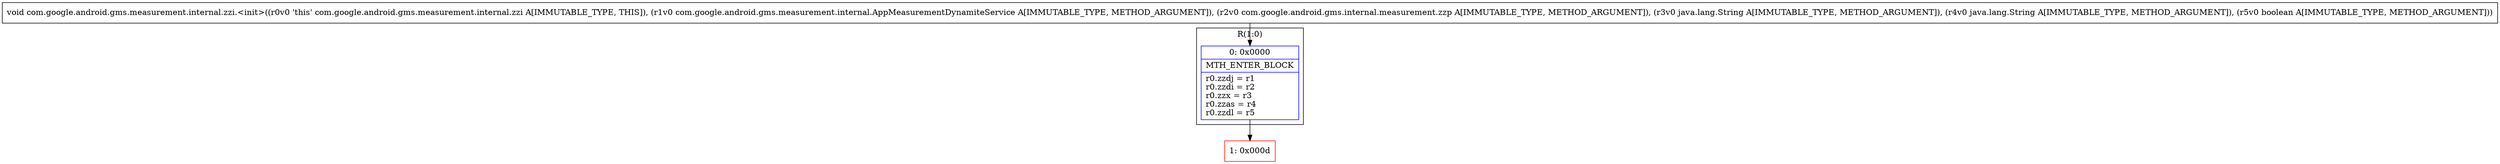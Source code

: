 digraph "CFG forcom.google.android.gms.measurement.internal.zzi.\<init\>(Lcom\/google\/android\/gms\/measurement\/internal\/AppMeasurementDynamiteService;Lcom\/google\/android\/gms\/internal\/measurement\/zzp;Ljava\/lang\/String;Ljava\/lang\/String;Z)V" {
subgraph cluster_Region_726853665 {
label = "R(1:0)";
node [shape=record,color=blue];
Node_0 [shape=record,label="{0\:\ 0x0000|MTH_ENTER_BLOCK\l|r0.zzdj = r1\lr0.zzdi = r2\lr0.zzx = r3\lr0.zzas = r4\lr0.zzdl = r5\l}"];
}
Node_1 [shape=record,color=red,label="{1\:\ 0x000d}"];
MethodNode[shape=record,label="{void com.google.android.gms.measurement.internal.zzi.\<init\>((r0v0 'this' com.google.android.gms.measurement.internal.zzi A[IMMUTABLE_TYPE, THIS]), (r1v0 com.google.android.gms.measurement.internal.AppMeasurementDynamiteService A[IMMUTABLE_TYPE, METHOD_ARGUMENT]), (r2v0 com.google.android.gms.internal.measurement.zzp A[IMMUTABLE_TYPE, METHOD_ARGUMENT]), (r3v0 java.lang.String A[IMMUTABLE_TYPE, METHOD_ARGUMENT]), (r4v0 java.lang.String A[IMMUTABLE_TYPE, METHOD_ARGUMENT]), (r5v0 boolean A[IMMUTABLE_TYPE, METHOD_ARGUMENT])) }"];
MethodNode -> Node_0;
Node_0 -> Node_1;
}

